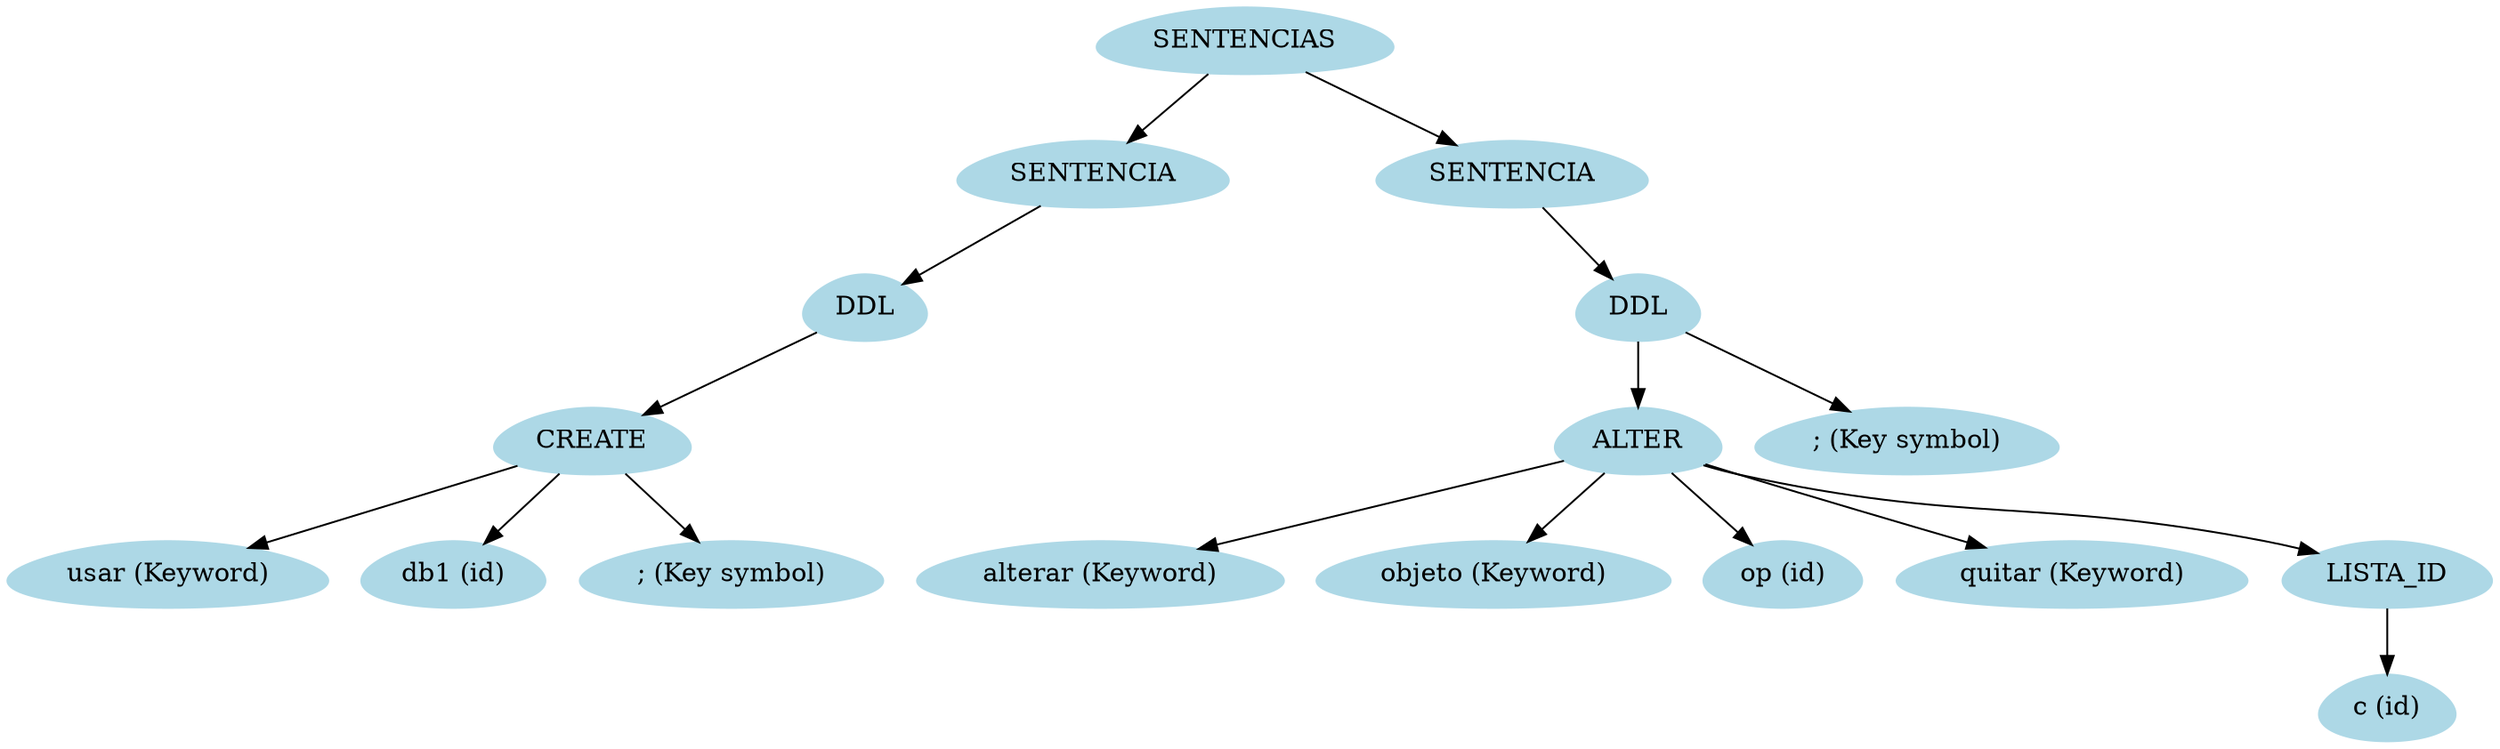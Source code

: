 digraph grafo{
node [shape = egg];
10923418[label="SENTENCIAS", style = filled, color = lightblue];
31201899[label="SENTENCIA", style = filled, color = lightblue];
10923418->31201899;
12381635[label="DDL", style = filled, color = lightblue];
31201899->12381635;
44325851[label="CREATE", style = filled, color = lightblue];
12381635->44325851;
63388340[label="usar (Keyword)", style = filled, color = lightblue];
44325851->63388340;
33624151[label="db1 (id)", style = filled, color = lightblue];
44325851->33624151;
34181910[label="; (Key symbol)", style = filled, color = lightblue];
44325851->34181910;
39201736[label="SENTENCIA", style = filled, color = lightblue];
10923418->39201736;
17271312[label="DDL", style = filled, color = lightblue];
39201736->17271312;
21224086[label="ALTER", style = filled, color = lightblue];
17271312->21224086;
56799051[label="alterar (Keyword)", style = filled, color = lightblue];
21224086->56799051;
41429416[label="objeto (Keyword)", style = filled, color = lightblue];
21224086->41429416;
37320431[label="op (id)", style = filled, color = lightblue];
21224086->37320431;
339559[label="quitar (Keyword)", style = filled, color = lightblue];
21224086->339559;
3056034[label="LISTA_ID", style = filled, color = lightblue];
21224086->3056034;
27504314[label="c (id)", style = filled, color = lightblue];
3056034->27504314;
46212239[label="; (Key symbol)", style = filled, color = lightblue];
17271312->46212239;
}
